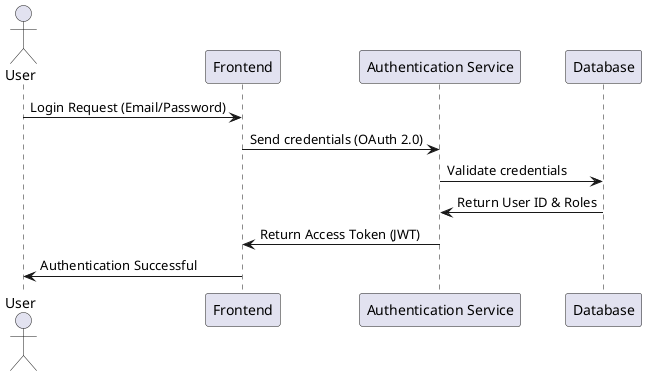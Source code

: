 @startuml
actor User
participant "Frontend" as FE
participant "Authentication Service" as Auth
participant "Database" as DB

User -> FE: Login Request (Email/Password)
FE -> Auth: Send credentials (OAuth 2.0)
Auth -> DB: Validate credentials
DB -> Auth: Return User ID & Roles
Auth -> FE: Return Access Token (JWT)
FE -> User: Authentication Successful
@enduml

